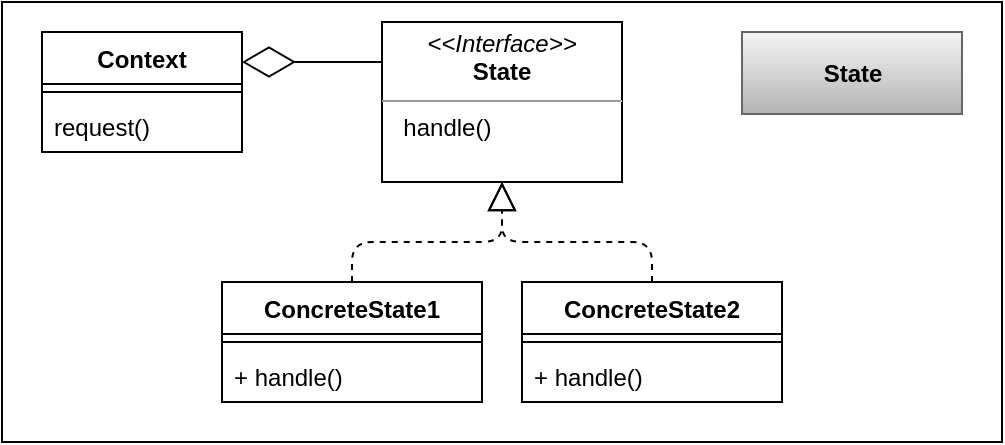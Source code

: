 <mxfile version="13.11.0" type="device"><diagram id="Y7vl1TVewm8Gbv5v5CfV" name="Page-1"><mxGraphModel dx="1792" dy="628" grid="1" gridSize="10" guides="1" tooltips="1" connect="1" arrows="1" fold="1" page="1" pageScale="1" pageWidth="827" pageHeight="1169" math="0" shadow="0"><root><mxCell id="0"/><mxCell id="1" parent="0"/><mxCell id="mz3_tqaSpWDCOvS-qS_F-5" value="" style="rounded=0;whiteSpace=wrap;html=1;" vertex="1" parent="1"><mxGeometry x="110" y="230" width="500" height="220" as="geometry"/></mxCell><mxCell id="ZxG6eisIKhJd9Dif_ISG-1" value="&lt;p style=&quot;margin: 0px ; margin-top: 4px ; text-align: center&quot;&gt;&lt;i&gt;&amp;lt;&amp;lt;Interface&amp;gt;&amp;gt;&lt;/i&gt;&lt;br&gt;&lt;b&gt;State&lt;/b&gt;&lt;/p&gt;&lt;hr size=&quot;1&quot;&gt;&lt;p style=&quot;margin: 0px ; margin-left: 4px&quot;&gt;&amp;nbsp; handle()&lt;/p&gt;" style="verticalAlign=top;align=left;overflow=fill;fontSize=12;fontFamily=Helvetica;html=1;" parent="1" vertex="1"><mxGeometry x="300" y="240" width="120" height="80" as="geometry"/></mxCell><mxCell id="ZxG6eisIKhJd9Dif_ISG-2" value="ConcreteState1" style="swimlane;fontStyle=1;align=center;verticalAlign=top;childLayout=stackLayout;horizontal=1;startSize=26;horizontalStack=0;resizeParent=1;resizeParentMax=0;resizeLast=0;collapsible=1;marginBottom=0;" parent="1" vertex="1"><mxGeometry x="220" y="370" width="130" height="60" as="geometry"/></mxCell><mxCell id="ZxG6eisIKhJd9Dif_ISG-4" value="" style="line;strokeWidth=1;fillColor=none;align=left;verticalAlign=middle;spacingTop=-1;spacingLeft=3;spacingRight=3;rotatable=0;labelPosition=right;points=[];portConstraint=eastwest;" parent="ZxG6eisIKhJd9Dif_ISG-2" vertex="1"><mxGeometry y="26" width="130" height="8" as="geometry"/></mxCell><mxCell id="ZxG6eisIKhJd9Dif_ISG-5" value="+ handle()" style="text;strokeColor=none;fillColor=none;align=left;verticalAlign=top;spacingLeft=4;spacingRight=4;overflow=hidden;rotatable=0;points=[[0,0.5],[1,0.5]];portConstraint=eastwest;" parent="ZxG6eisIKhJd9Dif_ISG-2" vertex="1"><mxGeometry y="34" width="130" height="26" as="geometry"/></mxCell><mxCell id="ZxG6eisIKhJd9Dif_ISG-27" value="" style="endArrow=block;dashed=1;endFill=0;endSize=12;html=1;entryX=0.5;entryY=1;entryDx=0;entryDy=0;exitX=0.5;exitY=0;exitDx=0;exitDy=0;" parent="1" source="ZxG6eisIKhJd9Dif_ISG-2" target="ZxG6eisIKhJd9Dif_ISG-1" edge="1"><mxGeometry width="160" relative="1" as="geometry"><mxPoint x="-260" y="500" as="sourcePoint"/><mxPoint x="-100" y="500" as="targetPoint"/><Array as="points"><mxPoint x="285" y="350"/><mxPoint x="360" y="350"/></Array></mxGeometry></mxCell><mxCell id="ZxG6eisIKhJd9Dif_ISG-36" value="Context" style="swimlane;fontStyle=1;align=center;verticalAlign=top;childLayout=stackLayout;horizontal=1;startSize=26;horizontalStack=0;resizeParent=1;resizeParentMax=0;resizeLast=0;collapsible=1;marginBottom=0;" parent="1" vertex="1"><mxGeometry x="130" y="245" width="100" height="60" as="geometry"/></mxCell><mxCell id="ZxG6eisIKhJd9Dif_ISG-37" value="" style="line;strokeWidth=1;fillColor=none;align=left;verticalAlign=middle;spacingTop=-1;spacingLeft=3;spacingRight=3;rotatable=0;labelPosition=right;points=[];portConstraint=eastwest;" parent="ZxG6eisIKhJd9Dif_ISG-36" vertex="1"><mxGeometry y="26" width="100" height="8" as="geometry"/></mxCell><mxCell id="ZxG6eisIKhJd9Dif_ISG-35" value="request()" style="text;strokeColor=none;fillColor=none;align=left;verticalAlign=top;spacingLeft=4;spacingRight=4;overflow=hidden;rotatable=0;points=[[0,0.5],[1,0.5]];portConstraint=eastwest;" parent="ZxG6eisIKhJd9Dif_ISG-36" vertex="1"><mxGeometry y="34" width="100" height="26" as="geometry"/></mxCell><mxCell id="ZxG6eisIKhJd9Dif_ISG-46" value="" style="endArrow=diamondThin;endFill=0;endSize=24;html=1;entryX=1;entryY=0.25;entryDx=0;entryDy=0;exitX=0;exitY=0.25;exitDx=0;exitDy=0;" parent="1" source="ZxG6eisIKhJd9Dif_ISG-1" target="ZxG6eisIKhJd9Dif_ISG-36" edge="1"><mxGeometry width="160" relative="1" as="geometry"><mxPoint x="-240" y="550" as="sourcePoint"/><mxPoint x="163.08" y="276.992" as="targetPoint"/></mxGeometry></mxCell><mxCell id="mz3_tqaSpWDCOvS-qS_F-1" value="ConcreteState2" style="swimlane;fontStyle=1;align=center;verticalAlign=top;childLayout=stackLayout;horizontal=1;startSize=26;horizontalStack=0;resizeParent=1;resizeParentMax=0;resizeLast=0;collapsible=1;marginBottom=0;" vertex="1" parent="1"><mxGeometry x="370" y="370" width="130" height="60" as="geometry"/></mxCell><mxCell id="mz3_tqaSpWDCOvS-qS_F-2" value="" style="line;strokeWidth=1;fillColor=none;align=left;verticalAlign=middle;spacingTop=-1;spacingLeft=3;spacingRight=3;rotatable=0;labelPosition=right;points=[];portConstraint=eastwest;" vertex="1" parent="mz3_tqaSpWDCOvS-qS_F-1"><mxGeometry y="26" width="130" height="8" as="geometry"/></mxCell><mxCell id="mz3_tqaSpWDCOvS-qS_F-3" value="+ handle()" style="text;strokeColor=none;fillColor=none;align=left;verticalAlign=top;spacingLeft=4;spacingRight=4;overflow=hidden;rotatable=0;points=[[0,0.5],[1,0.5]];portConstraint=eastwest;" vertex="1" parent="mz3_tqaSpWDCOvS-qS_F-1"><mxGeometry y="34" width="130" height="26" as="geometry"/></mxCell><mxCell id="mz3_tqaSpWDCOvS-qS_F-4" value="" style="endArrow=block;dashed=1;endFill=0;endSize=12;html=1;exitX=0.5;exitY=0;exitDx=0;exitDy=0;" edge="1" parent="1" source="mz3_tqaSpWDCOvS-qS_F-1"><mxGeometry width="160" relative="1" as="geometry"><mxPoint x="310" y="580" as="sourcePoint"/><mxPoint x="360" y="320" as="targetPoint"/><Array as="points"><mxPoint x="435" y="350"/><mxPoint x="360" y="350"/></Array></mxGeometry></mxCell><mxCell id="mz3_tqaSpWDCOvS-qS_F-6" value="State" style="html=1;fontStyle=1;gradientColor=#b3b3b3;fillColor=#f5f5f5;strokeColor=#666666;" vertex="1" parent="1"><mxGeometry x="480" y="245" width="110" height="41" as="geometry"/></mxCell></root></mxGraphModel></diagram></mxfile>